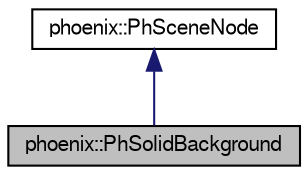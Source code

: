 digraph G
{
  edge [fontname="FreeSans",fontsize="10",labelfontname="FreeSans",labelfontsize="10"];
  node [fontname="FreeSans",fontsize="10",shape=record];
  Node1 [label="phoenix::PhSolidBackground",height=0.2,width=0.4,color="black", fillcolor="grey75", style="filled" fontcolor="black"];
  Node2 -> Node1 [dir=back,color="midnightblue",fontsize="10",style="solid",fontname="FreeSans"];
  Node2 [label="phoenix::PhSceneNode",height=0.2,width=0.4,color="black", fillcolor="white", style="filled",URL="$classphoenix_1_1PhSceneNode.htm",tooltip="Scenenode Prototype."];
}
